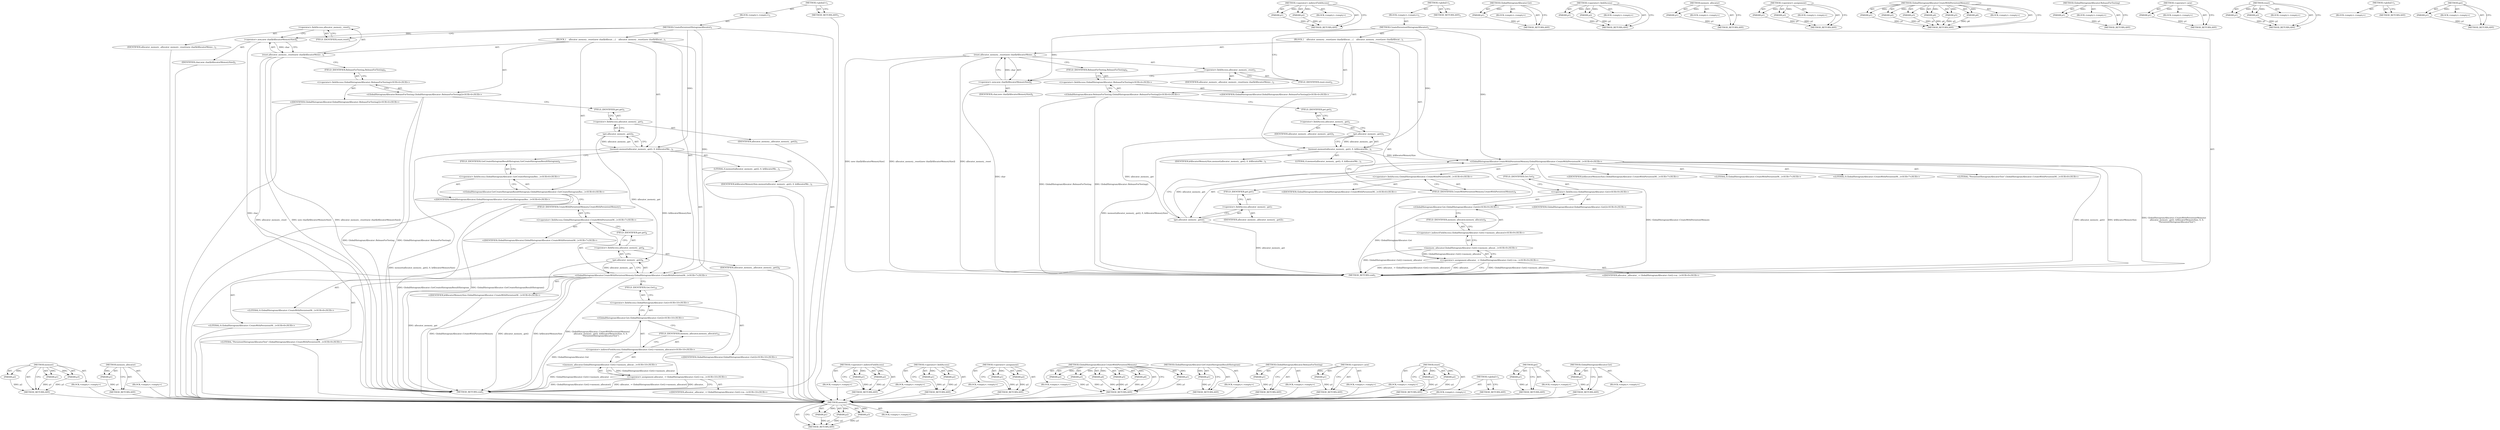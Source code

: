 digraph "get" {
vulnerable_91 [label=<(METHOD,memset)>];
vulnerable_92 [label=<(PARAM,p1)>];
vulnerable_93 [label=<(PARAM,p2)>];
vulnerable_94 [label=<(PARAM,p3)>];
vulnerable_95 [label=<(BLOCK,&lt;empty&gt;,&lt;empty&gt;)>];
vulnerable_96 [label=<(METHOD_RETURN,ANY)>];
vulnerable_119 [label=<(METHOD,memory_allocator)>];
vulnerable_120 [label=<(PARAM,p1)>];
vulnerable_121 [label=<(BLOCK,&lt;empty&gt;,&lt;empty&gt;)>];
vulnerable_122 [label=<(METHOD_RETURN,ANY)>];
vulnerable_6 [label=<(METHOD,&lt;global&gt;)<SUB>1</SUB>>];
vulnerable_7 [label=<(BLOCK,&lt;empty&gt;,&lt;empty&gt;)<SUB>1</SUB>>];
vulnerable_8 [label=<(METHOD,CreatePersistentHistogramAllocator)<SUB>1</SUB>>];
vulnerable_9 [label=<(BLOCK,{
    allocator_memory_.reset(new char[kAllocat...,{
    allocator_memory_.reset(new char[kAllocat...)<SUB>1</SUB>>];
vulnerable_10 [label=<(reset,allocator_memory_.reset(new char[kAllocatorMemo...)<SUB>2</SUB>>];
vulnerable_11 [label=<(&lt;operator&gt;.fieldAccess,allocator_memory_.reset)<SUB>2</SUB>>];
vulnerable_12 [label=<(IDENTIFIER,allocator_memory_,allocator_memory_.reset(new char[kAllocatorMemo...)<SUB>2</SUB>>];
vulnerable_13 [label=<(FIELD_IDENTIFIER,reset,reset)<SUB>2</SUB>>];
vulnerable_14 [label=<(&lt;operator&gt;.new,new char[kAllocatorMemorySize])<SUB>2</SUB>>];
vulnerable_15 [label=<(IDENTIFIER,char,new char[kAllocatorMemorySize])<SUB>2</SUB>>];
vulnerable_16 [label="<(GlobalHistogramAllocator.ReleaseForTesting,GlobalHistogramAllocator::ReleaseForTesting())<SUB>4</SUB>>"];
vulnerable_17 [label="<(&lt;operator&gt;.fieldAccess,GlobalHistogramAllocator::ReleaseForTesting)<SUB>4</SUB>>"];
vulnerable_18 [label="<(IDENTIFIER,GlobalHistogramAllocator,GlobalHistogramAllocator::ReleaseForTesting())<SUB>4</SUB>>"];
vulnerable_19 [label=<(FIELD_IDENTIFIER,ReleaseForTesting,ReleaseForTesting)<SUB>4</SUB>>];
vulnerable_20 [label=<(memset,memset(allocator_memory_.get(), 0, kAllocatorMe...)<SUB>5</SUB>>];
vulnerable_21 [label=<(get,allocator_memory_.get())<SUB>5</SUB>>];
vulnerable_22 [label=<(&lt;operator&gt;.fieldAccess,allocator_memory_.get)<SUB>5</SUB>>];
vulnerable_23 [label=<(IDENTIFIER,allocator_memory_,allocator_memory_.get())<SUB>5</SUB>>];
vulnerable_24 [label=<(FIELD_IDENTIFIER,get,get)<SUB>5</SUB>>];
vulnerable_25 [label=<(LITERAL,0,memset(allocator_memory_.get(), 0, kAllocatorMe...)<SUB>5</SUB>>];
vulnerable_26 [label=<(IDENTIFIER,kAllocatorMemorySize,memset(allocator_memory_.get(), 0, kAllocatorMe...)<SUB>5</SUB>>];
vulnerable_27 [label="<(GlobalHistogramAllocator.GetCreateHistogramResultHistogram,GlobalHistogramAllocator::GetCreateHistogramRes...)<SUB>6</SUB>>"];
vulnerable_28 [label="<(&lt;operator&gt;.fieldAccess,GlobalHistogramAllocator::GetCreateHistogramRes...)<SUB>6</SUB>>"];
vulnerable_29 [label="<(IDENTIFIER,GlobalHistogramAllocator,GlobalHistogramAllocator::GetCreateHistogramRes...)<SUB>6</SUB>>"];
vulnerable_30 [label=<(FIELD_IDENTIFIER,GetCreateHistogramResultHistogram,GetCreateHistogramResultHistogram)<SUB>6</SUB>>];
vulnerable_31 [label="<(GlobalHistogramAllocator.CreateWithPersistentMemory,GlobalHistogramAllocator::CreateWithPersistentM...)<SUB>7</SUB>>"];
vulnerable_32 [label="<(&lt;operator&gt;.fieldAccess,GlobalHistogramAllocator::CreateWithPersistentM...)<SUB>7</SUB>>"];
vulnerable_33 [label="<(IDENTIFIER,GlobalHistogramAllocator,GlobalHistogramAllocator::CreateWithPersistentM...)<SUB>7</SUB>>"];
vulnerable_34 [label=<(FIELD_IDENTIFIER,CreateWithPersistentMemory,CreateWithPersistentMemory)<SUB>7</SUB>>];
vulnerable_35 [label=<(get,allocator_memory_.get())<SUB>8</SUB>>];
vulnerable_36 [label=<(&lt;operator&gt;.fieldAccess,allocator_memory_.get)<SUB>8</SUB>>];
vulnerable_37 [label=<(IDENTIFIER,allocator_memory_,allocator_memory_.get())<SUB>8</SUB>>];
vulnerable_38 [label=<(FIELD_IDENTIFIER,get,get)<SUB>8</SUB>>];
vulnerable_39 [label="<(IDENTIFIER,kAllocatorMemorySize,GlobalHistogramAllocator::CreateWithPersistentM...)<SUB>8</SUB>>"];
vulnerable_40 [label="<(LITERAL,0,GlobalHistogramAllocator::CreateWithPersistentM...)<SUB>8</SUB>>"];
vulnerable_41 [label="<(LITERAL,0,GlobalHistogramAllocator::CreateWithPersistentM...)<SUB>8</SUB>>"];
vulnerable_42 [label="<(LITERAL,&quot;PersistentHistogramAllocatorTest&quot;,GlobalHistogramAllocator::CreateWithPersistentM...)<SUB>9</SUB>>"];
vulnerable_43 [label="<(&lt;operator&gt;.assignment,allocator_ = GlobalHistogramAllocator::Get()-&gt;m...)<SUB>10</SUB>>"];
vulnerable_44 [label="<(IDENTIFIER,allocator_,allocator_ = GlobalHistogramAllocator::Get()-&gt;m...)<SUB>10</SUB>>"];
vulnerable_45 [label="<(memory_allocator,GlobalHistogramAllocator::Get()-&gt;memory_allocat...)<SUB>10</SUB>>"];
vulnerable_46 [label="<(&lt;operator&gt;.indirectFieldAccess,GlobalHistogramAllocator::Get()-&gt;memory_allocator)<SUB>10</SUB>>"];
vulnerable_47 [label="<(GlobalHistogramAllocator.Get,GlobalHistogramAllocator::Get())<SUB>10</SUB>>"];
vulnerable_48 [label="<(&lt;operator&gt;.fieldAccess,GlobalHistogramAllocator::Get)<SUB>10</SUB>>"];
vulnerable_49 [label="<(IDENTIFIER,GlobalHistogramAllocator,GlobalHistogramAllocator::Get())<SUB>10</SUB>>"];
vulnerable_50 [label=<(FIELD_IDENTIFIER,Get,Get)<SUB>10</SUB>>];
vulnerable_51 [label=<(FIELD_IDENTIFIER,memory_allocator,memory_allocator)<SUB>10</SUB>>];
vulnerable_52 [label=<(METHOD_RETURN,void)<SUB>1</SUB>>];
vulnerable_54 [label=<(METHOD_RETURN,ANY)<SUB>1</SUB>>];
vulnerable_123 [label=<(METHOD,&lt;operator&gt;.indirectFieldAccess)>];
vulnerable_124 [label=<(PARAM,p1)>];
vulnerable_125 [label=<(PARAM,p2)>];
vulnerable_126 [label=<(BLOCK,&lt;empty&gt;,&lt;empty&gt;)>];
vulnerable_127 [label=<(METHOD_RETURN,ANY)>];
vulnerable_78 [label=<(METHOD,&lt;operator&gt;.fieldAccess)>];
vulnerable_79 [label=<(PARAM,p1)>];
vulnerable_80 [label=<(PARAM,p2)>];
vulnerable_81 [label=<(BLOCK,&lt;empty&gt;,&lt;empty&gt;)>];
vulnerable_82 [label=<(METHOD_RETURN,ANY)>];
vulnerable_114 [label=<(METHOD,&lt;operator&gt;.assignment)>];
vulnerable_115 [label=<(PARAM,p1)>];
vulnerable_116 [label=<(PARAM,p2)>];
vulnerable_117 [label=<(BLOCK,&lt;empty&gt;,&lt;empty&gt;)>];
vulnerable_118 [label=<(METHOD_RETURN,ANY)>];
vulnerable_105 [label=<(METHOD,GlobalHistogramAllocator.CreateWithPersistentMemory)>];
vulnerable_106 [label=<(PARAM,p1)>];
vulnerable_107 [label=<(PARAM,p2)>];
vulnerable_108 [label=<(PARAM,p3)>];
vulnerable_109 [label=<(PARAM,p4)>];
vulnerable_110 [label=<(PARAM,p5)>];
vulnerable_111 [label=<(PARAM,p6)>];
vulnerable_112 [label=<(BLOCK,&lt;empty&gt;,&lt;empty&gt;)>];
vulnerable_113 [label=<(METHOD_RETURN,ANY)>];
vulnerable_101 [label=<(METHOD,GlobalHistogramAllocator.GetCreateHistogramResultHistogram)>];
vulnerable_102 [label=<(PARAM,p1)>];
vulnerable_103 [label=<(BLOCK,&lt;empty&gt;,&lt;empty&gt;)>];
vulnerable_104 [label=<(METHOD_RETURN,ANY)>];
vulnerable_87 [label=<(METHOD,GlobalHistogramAllocator.ReleaseForTesting)>];
vulnerable_88 [label=<(PARAM,p1)>];
vulnerable_89 [label=<(BLOCK,&lt;empty&gt;,&lt;empty&gt;)>];
vulnerable_90 [label=<(METHOD_RETURN,ANY)>];
vulnerable_83 [label=<(METHOD,&lt;operator&gt;.new)>];
vulnerable_84 [label=<(PARAM,p1)>];
vulnerable_85 [label=<(BLOCK,&lt;empty&gt;,&lt;empty&gt;)>];
vulnerable_86 [label=<(METHOD_RETURN,ANY)>];
vulnerable_73 [label=<(METHOD,reset)>];
vulnerable_74 [label=<(PARAM,p1)>];
vulnerable_75 [label=<(PARAM,p2)>];
vulnerable_76 [label=<(BLOCK,&lt;empty&gt;,&lt;empty&gt;)>];
vulnerable_77 [label=<(METHOD_RETURN,ANY)>];
vulnerable_67 [label=<(METHOD,&lt;global&gt;)<SUB>1</SUB>>];
vulnerable_68 [label=<(BLOCK,&lt;empty&gt;,&lt;empty&gt;)>];
vulnerable_69 [label=<(METHOD_RETURN,ANY)>];
vulnerable_97 [label=<(METHOD,get)>];
vulnerable_98 [label=<(PARAM,p1)>];
vulnerable_99 [label=<(BLOCK,&lt;empty&gt;,&lt;empty&gt;)>];
vulnerable_100 [label=<(METHOD_RETURN,ANY)>];
vulnerable_128 [label=<(METHOD,GlobalHistogramAllocator.Get)>];
vulnerable_129 [label=<(PARAM,p1)>];
vulnerable_130 [label=<(BLOCK,&lt;empty&gt;,&lt;empty&gt;)>];
vulnerable_131 [label=<(METHOD_RETURN,ANY)>];
fixed_87 [label=<(METHOD,memset)>];
fixed_88 [label=<(PARAM,p1)>];
fixed_89 [label=<(PARAM,p2)>];
fixed_90 [label=<(PARAM,p3)>];
fixed_91 [label=<(BLOCK,&lt;empty&gt;,&lt;empty&gt;)>];
fixed_92 [label=<(METHOD_RETURN,ANY)>];
fixed_115 [label=<(METHOD,&lt;operator&gt;.indirectFieldAccess)>];
fixed_116 [label=<(PARAM,p1)>];
fixed_117 [label=<(PARAM,p2)>];
fixed_118 [label=<(BLOCK,&lt;empty&gt;,&lt;empty&gt;)>];
fixed_119 [label=<(METHOD_RETURN,ANY)>];
fixed_6 [label=<(METHOD,&lt;global&gt;)<SUB>1</SUB>>];
fixed_7 [label=<(BLOCK,&lt;empty&gt;,&lt;empty&gt;)<SUB>1</SUB>>];
fixed_8 [label=<(METHOD,CreatePersistentHistogramAllocator)<SUB>1</SUB>>];
fixed_9 [label=<(BLOCK,{
    allocator_memory_.reset(new char[kAllocat...,{
    allocator_memory_.reset(new char[kAllocat...)<SUB>1</SUB>>];
fixed_10 [label=<(reset,allocator_memory_.reset(new char[kAllocatorMemo...)<SUB>2</SUB>>];
fixed_11 [label=<(&lt;operator&gt;.fieldAccess,allocator_memory_.reset)<SUB>2</SUB>>];
fixed_12 [label=<(IDENTIFIER,allocator_memory_,allocator_memory_.reset(new char[kAllocatorMemo...)<SUB>2</SUB>>];
fixed_13 [label=<(FIELD_IDENTIFIER,reset,reset)<SUB>2</SUB>>];
fixed_14 [label=<(&lt;operator&gt;.new,new char[kAllocatorMemorySize])<SUB>2</SUB>>];
fixed_15 [label=<(IDENTIFIER,char,new char[kAllocatorMemorySize])<SUB>2</SUB>>];
fixed_16 [label="<(GlobalHistogramAllocator.ReleaseForTesting,GlobalHistogramAllocator::ReleaseForTesting())<SUB>4</SUB>>"];
fixed_17 [label="<(&lt;operator&gt;.fieldAccess,GlobalHistogramAllocator::ReleaseForTesting)<SUB>4</SUB>>"];
fixed_18 [label="<(IDENTIFIER,GlobalHistogramAllocator,GlobalHistogramAllocator::ReleaseForTesting())<SUB>4</SUB>>"];
fixed_19 [label=<(FIELD_IDENTIFIER,ReleaseForTesting,ReleaseForTesting)<SUB>4</SUB>>];
fixed_20 [label=<(memset,memset(allocator_memory_.get(), 0, kAllocatorMe...)<SUB>5</SUB>>];
fixed_21 [label=<(get,allocator_memory_.get())<SUB>5</SUB>>];
fixed_22 [label=<(&lt;operator&gt;.fieldAccess,allocator_memory_.get)<SUB>5</SUB>>];
fixed_23 [label=<(IDENTIFIER,allocator_memory_,allocator_memory_.get())<SUB>5</SUB>>];
fixed_24 [label=<(FIELD_IDENTIFIER,get,get)<SUB>5</SUB>>];
fixed_25 [label=<(LITERAL,0,memset(allocator_memory_.get(), 0, kAllocatorMe...)<SUB>5</SUB>>];
fixed_26 [label=<(IDENTIFIER,kAllocatorMemorySize,memset(allocator_memory_.get(), 0, kAllocatorMe...)<SUB>5</SUB>>];
fixed_27 [label="<(GlobalHistogramAllocator.CreateWithPersistentMemory,GlobalHistogramAllocator::CreateWithPersistentM...)<SUB>6</SUB>>"];
fixed_28 [label="<(&lt;operator&gt;.fieldAccess,GlobalHistogramAllocator::CreateWithPersistentM...)<SUB>6</SUB>>"];
fixed_29 [label="<(IDENTIFIER,GlobalHistogramAllocator,GlobalHistogramAllocator::CreateWithPersistentM...)<SUB>6</SUB>>"];
fixed_30 [label=<(FIELD_IDENTIFIER,CreateWithPersistentMemory,CreateWithPersistentMemory)<SUB>6</SUB>>];
fixed_31 [label=<(get,allocator_memory_.get())<SUB>7</SUB>>];
fixed_32 [label=<(&lt;operator&gt;.fieldAccess,allocator_memory_.get)<SUB>7</SUB>>];
fixed_33 [label=<(IDENTIFIER,allocator_memory_,allocator_memory_.get())<SUB>7</SUB>>];
fixed_34 [label=<(FIELD_IDENTIFIER,get,get)<SUB>7</SUB>>];
fixed_35 [label="<(IDENTIFIER,kAllocatorMemorySize,GlobalHistogramAllocator::CreateWithPersistentM...)<SUB>7</SUB>>"];
fixed_36 [label="<(LITERAL,0,GlobalHistogramAllocator::CreateWithPersistentM...)<SUB>7</SUB>>"];
fixed_37 [label="<(LITERAL,0,GlobalHistogramAllocator::CreateWithPersistentM...)<SUB>7</SUB>>"];
fixed_38 [label="<(LITERAL,&quot;PersistentHistogramAllocatorTest&quot;,GlobalHistogramAllocator::CreateWithPersistentM...)<SUB>8</SUB>>"];
fixed_39 [label="<(&lt;operator&gt;.assignment,allocator_ = GlobalHistogramAllocator::Get()-&gt;m...)<SUB>9</SUB>>"];
fixed_40 [label="<(IDENTIFIER,allocator_,allocator_ = GlobalHistogramAllocator::Get()-&gt;m...)<SUB>9</SUB>>"];
fixed_41 [label="<(memory_allocator,GlobalHistogramAllocator::Get()-&gt;memory_allocat...)<SUB>9</SUB>>"];
fixed_42 [label="<(&lt;operator&gt;.indirectFieldAccess,GlobalHistogramAllocator::Get()-&gt;memory_allocator)<SUB>9</SUB>>"];
fixed_43 [label="<(GlobalHistogramAllocator.Get,GlobalHistogramAllocator::Get())<SUB>9</SUB>>"];
fixed_44 [label="<(&lt;operator&gt;.fieldAccess,GlobalHistogramAllocator::Get)<SUB>9</SUB>>"];
fixed_45 [label="<(IDENTIFIER,GlobalHistogramAllocator,GlobalHistogramAllocator::Get())<SUB>9</SUB>>"];
fixed_46 [label=<(FIELD_IDENTIFIER,Get,Get)<SUB>9</SUB>>];
fixed_47 [label=<(FIELD_IDENTIFIER,memory_allocator,memory_allocator)<SUB>9</SUB>>];
fixed_48 [label=<(METHOD_RETURN,void)<SUB>1</SUB>>];
fixed_50 [label=<(METHOD_RETURN,ANY)<SUB>1</SUB>>];
fixed_120 [label=<(METHOD,GlobalHistogramAllocator.Get)>];
fixed_121 [label=<(PARAM,p1)>];
fixed_122 [label=<(BLOCK,&lt;empty&gt;,&lt;empty&gt;)>];
fixed_123 [label=<(METHOD_RETURN,ANY)>];
fixed_74 [label=<(METHOD,&lt;operator&gt;.fieldAccess)>];
fixed_75 [label=<(PARAM,p1)>];
fixed_76 [label=<(PARAM,p2)>];
fixed_77 [label=<(BLOCK,&lt;empty&gt;,&lt;empty&gt;)>];
fixed_78 [label=<(METHOD_RETURN,ANY)>];
fixed_111 [label=<(METHOD,memory_allocator)>];
fixed_112 [label=<(PARAM,p1)>];
fixed_113 [label=<(BLOCK,&lt;empty&gt;,&lt;empty&gt;)>];
fixed_114 [label=<(METHOD_RETURN,ANY)>];
fixed_106 [label=<(METHOD,&lt;operator&gt;.assignment)>];
fixed_107 [label=<(PARAM,p1)>];
fixed_108 [label=<(PARAM,p2)>];
fixed_109 [label=<(BLOCK,&lt;empty&gt;,&lt;empty&gt;)>];
fixed_110 [label=<(METHOD_RETURN,ANY)>];
fixed_97 [label=<(METHOD,GlobalHistogramAllocator.CreateWithPersistentMemory)>];
fixed_98 [label=<(PARAM,p1)>];
fixed_99 [label=<(PARAM,p2)>];
fixed_100 [label=<(PARAM,p3)>];
fixed_101 [label=<(PARAM,p4)>];
fixed_102 [label=<(PARAM,p5)>];
fixed_103 [label=<(PARAM,p6)>];
fixed_104 [label=<(BLOCK,&lt;empty&gt;,&lt;empty&gt;)>];
fixed_105 [label=<(METHOD_RETURN,ANY)>];
fixed_83 [label=<(METHOD,GlobalHistogramAllocator.ReleaseForTesting)>];
fixed_84 [label=<(PARAM,p1)>];
fixed_85 [label=<(BLOCK,&lt;empty&gt;,&lt;empty&gt;)>];
fixed_86 [label=<(METHOD_RETURN,ANY)>];
fixed_79 [label=<(METHOD,&lt;operator&gt;.new)>];
fixed_80 [label=<(PARAM,p1)>];
fixed_81 [label=<(BLOCK,&lt;empty&gt;,&lt;empty&gt;)>];
fixed_82 [label=<(METHOD_RETURN,ANY)>];
fixed_69 [label=<(METHOD,reset)>];
fixed_70 [label=<(PARAM,p1)>];
fixed_71 [label=<(PARAM,p2)>];
fixed_72 [label=<(BLOCK,&lt;empty&gt;,&lt;empty&gt;)>];
fixed_73 [label=<(METHOD_RETURN,ANY)>];
fixed_63 [label=<(METHOD,&lt;global&gt;)<SUB>1</SUB>>];
fixed_64 [label=<(BLOCK,&lt;empty&gt;,&lt;empty&gt;)>];
fixed_65 [label=<(METHOD_RETURN,ANY)>];
fixed_93 [label=<(METHOD,get)>];
fixed_94 [label=<(PARAM,p1)>];
fixed_95 [label=<(BLOCK,&lt;empty&gt;,&lt;empty&gt;)>];
fixed_96 [label=<(METHOD_RETURN,ANY)>];
vulnerable_91 -> vulnerable_92  [key=0, label="AST: "];
vulnerable_91 -> vulnerable_92  [key=1, label="DDG: "];
vulnerable_91 -> vulnerable_95  [key=0, label="AST: "];
vulnerable_91 -> vulnerable_93  [key=0, label="AST: "];
vulnerable_91 -> vulnerable_93  [key=1, label="DDG: "];
vulnerable_91 -> vulnerable_96  [key=0, label="AST: "];
vulnerable_91 -> vulnerable_96  [key=1, label="CFG: "];
vulnerable_91 -> vulnerable_94  [key=0, label="AST: "];
vulnerable_91 -> vulnerable_94  [key=1, label="DDG: "];
vulnerable_92 -> vulnerable_96  [key=0, label="DDG: p1"];
vulnerable_93 -> vulnerable_96  [key=0, label="DDG: p2"];
vulnerable_94 -> vulnerable_96  [key=0, label="DDG: p3"];
vulnerable_95 -> fixed_87  [key=0];
vulnerable_96 -> fixed_87  [key=0];
vulnerable_119 -> vulnerable_120  [key=0, label="AST: "];
vulnerable_119 -> vulnerable_120  [key=1, label="DDG: "];
vulnerable_119 -> vulnerable_121  [key=0, label="AST: "];
vulnerable_119 -> vulnerable_122  [key=0, label="AST: "];
vulnerable_119 -> vulnerable_122  [key=1, label="CFG: "];
vulnerable_120 -> vulnerable_122  [key=0, label="DDG: p1"];
vulnerable_121 -> fixed_87  [key=0];
vulnerable_122 -> fixed_87  [key=0];
vulnerable_6 -> vulnerable_7  [key=0, label="AST: "];
vulnerable_6 -> vulnerable_54  [key=0, label="AST: "];
vulnerable_6 -> vulnerable_54  [key=1, label="CFG: "];
vulnerable_7 -> vulnerable_8  [key=0, label="AST: "];
vulnerable_8 -> vulnerable_9  [key=0, label="AST: "];
vulnerable_8 -> vulnerable_52  [key=0, label="AST: "];
vulnerable_8 -> vulnerable_13  [key=0, label="CFG: "];
vulnerable_8 -> vulnerable_20  [key=0, label="DDG: "];
vulnerable_8 -> vulnerable_31  [key=0, label="DDG: "];
vulnerable_8 -> vulnerable_14  [key=0, label="DDG: "];
vulnerable_9 -> vulnerable_10  [key=0, label="AST: "];
vulnerable_9 -> vulnerable_16  [key=0, label="AST: "];
vulnerable_9 -> vulnerable_20  [key=0, label="AST: "];
vulnerable_9 -> vulnerable_27  [key=0, label="AST: "];
vulnerable_9 -> vulnerable_31  [key=0, label="AST: "];
vulnerable_9 -> vulnerable_43  [key=0, label="AST: "];
vulnerable_10 -> vulnerable_11  [key=0, label="AST: "];
vulnerable_10 -> vulnerable_14  [key=0, label="AST: "];
vulnerable_10 -> vulnerable_19  [key=0, label="CFG: "];
vulnerable_10 -> vulnerable_52  [key=0, label="DDG: allocator_memory_.reset"];
vulnerable_10 -> vulnerable_52  [key=1, label="DDG: new char[kAllocatorMemorySize]"];
vulnerable_10 -> vulnerable_52  [key=2, label="DDG: allocator_memory_.reset(new char[kAllocatorMemorySize])"];
vulnerable_11 -> vulnerable_12  [key=0, label="AST: "];
vulnerable_11 -> vulnerable_13  [key=0, label="AST: "];
vulnerable_11 -> vulnerable_14  [key=0, label="CFG: "];
vulnerable_12 -> fixed_87  [key=0];
vulnerable_13 -> vulnerable_11  [key=0, label="CFG: "];
vulnerable_14 -> vulnerable_15  [key=0, label="AST: "];
vulnerable_14 -> vulnerable_10  [key=0, label="CFG: "];
vulnerable_14 -> vulnerable_10  [key=1, label="DDG: char"];
vulnerable_14 -> vulnerable_52  [key=0, label="DDG: char"];
vulnerable_15 -> fixed_87  [key=0];
vulnerable_16 -> vulnerable_17  [key=0, label="AST: "];
vulnerable_16 -> vulnerable_24  [key=0, label="CFG: "];
vulnerable_16 -> vulnerable_52  [key=0, label="DDG: GlobalHistogramAllocator::ReleaseForTesting"];
vulnerable_16 -> vulnerable_52  [key=1, label="DDG: GlobalHistogramAllocator::ReleaseForTesting()"];
vulnerable_17 -> vulnerable_18  [key=0, label="AST: "];
vulnerable_17 -> vulnerable_19  [key=0, label="AST: "];
vulnerable_17 -> vulnerable_16  [key=0, label="CFG: "];
vulnerable_18 -> fixed_87  [key=0];
vulnerable_19 -> vulnerable_17  [key=0, label="CFG: "];
vulnerable_20 -> vulnerable_21  [key=0, label="AST: "];
vulnerable_20 -> vulnerable_25  [key=0, label="AST: "];
vulnerable_20 -> vulnerable_26  [key=0, label="AST: "];
vulnerable_20 -> vulnerable_30  [key=0, label="CFG: "];
vulnerable_20 -> vulnerable_52  [key=0, label="DDG: memset(allocator_memory_.get(), 0, kAllocatorMemorySize)"];
vulnerable_20 -> vulnerable_31  [key=0, label="DDG: kAllocatorMemorySize"];
vulnerable_21 -> vulnerable_22  [key=0, label="AST: "];
vulnerable_21 -> vulnerable_20  [key=0, label="CFG: "];
vulnerable_21 -> vulnerable_20  [key=1, label="DDG: allocator_memory_.get"];
vulnerable_21 -> vulnerable_35  [key=0, label="DDG: allocator_memory_.get"];
vulnerable_22 -> vulnerable_23  [key=0, label="AST: "];
vulnerable_22 -> vulnerable_24  [key=0, label="AST: "];
vulnerable_22 -> vulnerable_21  [key=0, label="CFG: "];
vulnerable_23 -> fixed_87  [key=0];
vulnerable_24 -> vulnerable_22  [key=0, label="CFG: "];
vulnerable_25 -> fixed_87  [key=0];
vulnerable_26 -> fixed_87  [key=0];
vulnerable_27 -> vulnerable_28  [key=0, label="AST: "];
vulnerable_27 -> vulnerable_34  [key=0, label="CFG: "];
vulnerable_27 -> vulnerable_52  [key=0, label="DDG: GlobalHistogramAllocator::GetCreateHistogramResultHistogram"];
vulnerable_27 -> vulnerable_52  [key=1, label="DDG: GlobalHistogramAllocator::GetCreateHistogramResultHistogram()"];
vulnerable_28 -> vulnerable_29  [key=0, label="AST: "];
vulnerable_28 -> vulnerable_30  [key=0, label="AST: "];
vulnerable_28 -> vulnerable_27  [key=0, label="CFG: "];
vulnerable_29 -> fixed_87  [key=0];
vulnerable_30 -> vulnerable_28  [key=0, label="CFG: "];
vulnerable_31 -> vulnerable_32  [key=0, label="AST: "];
vulnerable_31 -> vulnerable_35  [key=0, label="AST: "];
vulnerable_31 -> vulnerable_39  [key=0, label="AST: "];
vulnerable_31 -> vulnerable_40  [key=0, label="AST: "];
vulnerable_31 -> vulnerable_41  [key=0, label="AST: "];
vulnerable_31 -> vulnerable_42  [key=0, label="AST: "];
vulnerable_31 -> vulnerable_50  [key=0, label="CFG: "];
vulnerable_31 -> vulnerable_52  [key=0, label="DDG: GlobalHistogramAllocator::CreateWithPersistentMemory"];
vulnerable_31 -> vulnerable_52  [key=1, label="DDG: allocator_memory_.get()"];
vulnerable_31 -> vulnerable_52  [key=2, label="DDG: kAllocatorMemorySize"];
vulnerable_31 -> vulnerable_52  [key=3, label="DDG: GlobalHistogramAllocator::CreateWithPersistentMemory(
         allocator_memory_.get(), kAllocatorMemorySize, 0, 0,
         &quot;PersistentHistogramAllocatorTest&quot;)"];
vulnerable_32 -> vulnerable_33  [key=0, label="AST: "];
vulnerable_32 -> vulnerable_34  [key=0, label="AST: "];
vulnerable_32 -> vulnerable_38  [key=0, label="CFG: "];
vulnerable_33 -> fixed_87  [key=0];
vulnerable_34 -> vulnerable_32  [key=0, label="CFG: "];
vulnerable_35 -> vulnerable_36  [key=0, label="AST: "];
vulnerable_35 -> vulnerable_31  [key=0, label="CFG: "];
vulnerable_35 -> vulnerable_31  [key=1, label="DDG: allocator_memory_.get"];
vulnerable_35 -> vulnerable_52  [key=0, label="DDG: allocator_memory_.get"];
vulnerable_36 -> vulnerable_37  [key=0, label="AST: "];
vulnerable_36 -> vulnerable_38  [key=0, label="AST: "];
vulnerable_36 -> vulnerable_35  [key=0, label="CFG: "];
vulnerable_37 -> fixed_87  [key=0];
vulnerable_38 -> vulnerable_36  [key=0, label="CFG: "];
vulnerable_39 -> fixed_87  [key=0];
vulnerable_40 -> fixed_87  [key=0];
vulnerable_41 -> fixed_87  [key=0];
vulnerable_42 -> fixed_87  [key=0];
vulnerable_43 -> vulnerable_44  [key=0, label="AST: "];
vulnerable_43 -> vulnerable_45  [key=0, label="AST: "];
vulnerable_43 -> vulnerable_52  [key=0, label="CFG: "];
vulnerable_43 -> vulnerable_52  [key=1, label="DDG: GlobalHistogramAllocator::Get()-&gt;memory_allocator()"];
vulnerable_43 -> vulnerable_52  [key=2, label="DDG: allocator_ = GlobalHistogramAllocator::Get()-&gt;memory_allocator()"];
vulnerable_43 -> vulnerable_52  [key=3, label="DDG: allocator_"];
vulnerable_44 -> fixed_87  [key=0];
vulnerable_45 -> vulnerable_46  [key=0, label="AST: "];
vulnerable_45 -> vulnerable_43  [key=0, label="CFG: "];
vulnerable_45 -> vulnerable_43  [key=1, label="DDG: GlobalHistogramAllocator::Get()-&gt;memory_allocator"];
vulnerable_45 -> vulnerable_52  [key=0, label="DDG: GlobalHistogramAllocator::Get()-&gt;memory_allocator"];
vulnerable_46 -> vulnerable_47  [key=0, label="AST: "];
vulnerable_46 -> vulnerable_51  [key=0, label="AST: "];
vulnerable_46 -> vulnerable_45  [key=0, label="CFG: "];
vulnerable_47 -> vulnerable_48  [key=0, label="AST: "];
vulnerable_47 -> vulnerable_51  [key=0, label="CFG: "];
vulnerable_47 -> vulnerable_52  [key=0, label="DDG: GlobalHistogramAllocator::Get"];
vulnerable_48 -> vulnerable_49  [key=0, label="AST: "];
vulnerable_48 -> vulnerable_50  [key=0, label="AST: "];
vulnerable_48 -> vulnerable_47  [key=0, label="CFG: "];
vulnerable_49 -> fixed_87  [key=0];
vulnerable_50 -> vulnerable_48  [key=0, label="CFG: "];
vulnerable_51 -> vulnerable_46  [key=0, label="CFG: "];
vulnerable_52 -> fixed_87  [key=0];
vulnerable_54 -> fixed_87  [key=0];
vulnerable_123 -> vulnerable_124  [key=0, label="AST: "];
vulnerable_123 -> vulnerable_124  [key=1, label="DDG: "];
vulnerable_123 -> vulnerable_126  [key=0, label="AST: "];
vulnerable_123 -> vulnerable_125  [key=0, label="AST: "];
vulnerable_123 -> vulnerable_125  [key=1, label="DDG: "];
vulnerable_123 -> vulnerable_127  [key=0, label="AST: "];
vulnerable_123 -> vulnerable_127  [key=1, label="CFG: "];
vulnerable_124 -> vulnerable_127  [key=0, label="DDG: p1"];
vulnerable_125 -> vulnerable_127  [key=0, label="DDG: p2"];
vulnerable_126 -> fixed_87  [key=0];
vulnerable_127 -> fixed_87  [key=0];
vulnerable_78 -> vulnerable_79  [key=0, label="AST: "];
vulnerable_78 -> vulnerable_79  [key=1, label="DDG: "];
vulnerable_78 -> vulnerable_81  [key=0, label="AST: "];
vulnerable_78 -> vulnerable_80  [key=0, label="AST: "];
vulnerable_78 -> vulnerable_80  [key=1, label="DDG: "];
vulnerable_78 -> vulnerable_82  [key=0, label="AST: "];
vulnerable_78 -> vulnerable_82  [key=1, label="CFG: "];
vulnerable_79 -> vulnerable_82  [key=0, label="DDG: p1"];
vulnerable_80 -> vulnerable_82  [key=0, label="DDG: p2"];
vulnerable_81 -> fixed_87  [key=0];
vulnerable_82 -> fixed_87  [key=0];
vulnerable_114 -> vulnerable_115  [key=0, label="AST: "];
vulnerable_114 -> vulnerable_115  [key=1, label="DDG: "];
vulnerable_114 -> vulnerable_117  [key=0, label="AST: "];
vulnerable_114 -> vulnerable_116  [key=0, label="AST: "];
vulnerable_114 -> vulnerable_116  [key=1, label="DDG: "];
vulnerable_114 -> vulnerable_118  [key=0, label="AST: "];
vulnerable_114 -> vulnerable_118  [key=1, label="CFG: "];
vulnerable_115 -> vulnerable_118  [key=0, label="DDG: p1"];
vulnerable_116 -> vulnerable_118  [key=0, label="DDG: p2"];
vulnerable_117 -> fixed_87  [key=0];
vulnerable_118 -> fixed_87  [key=0];
vulnerable_105 -> vulnerable_106  [key=0, label="AST: "];
vulnerable_105 -> vulnerable_106  [key=1, label="DDG: "];
vulnerable_105 -> vulnerable_112  [key=0, label="AST: "];
vulnerable_105 -> vulnerable_107  [key=0, label="AST: "];
vulnerable_105 -> vulnerable_107  [key=1, label="DDG: "];
vulnerable_105 -> vulnerable_113  [key=0, label="AST: "];
vulnerable_105 -> vulnerable_113  [key=1, label="CFG: "];
vulnerable_105 -> vulnerable_108  [key=0, label="AST: "];
vulnerable_105 -> vulnerable_108  [key=1, label="DDG: "];
vulnerable_105 -> vulnerable_109  [key=0, label="AST: "];
vulnerable_105 -> vulnerable_109  [key=1, label="DDG: "];
vulnerable_105 -> vulnerable_110  [key=0, label="AST: "];
vulnerable_105 -> vulnerable_110  [key=1, label="DDG: "];
vulnerable_105 -> vulnerable_111  [key=0, label="AST: "];
vulnerable_105 -> vulnerable_111  [key=1, label="DDG: "];
vulnerable_106 -> vulnerable_113  [key=0, label="DDG: p1"];
vulnerable_107 -> vulnerable_113  [key=0, label="DDG: p2"];
vulnerable_108 -> vulnerable_113  [key=0, label="DDG: p3"];
vulnerable_109 -> vulnerable_113  [key=0, label="DDG: p4"];
vulnerable_110 -> vulnerable_113  [key=0, label="DDG: p5"];
vulnerable_111 -> vulnerable_113  [key=0, label="DDG: p6"];
vulnerable_112 -> fixed_87  [key=0];
vulnerable_113 -> fixed_87  [key=0];
vulnerable_101 -> vulnerable_102  [key=0, label="AST: "];
vulnerable_101 -> vulnerable_102  [key=1, label="DDG: "];
vulnerable_101 -> vulnerable_103  [key=0, label="AST: "];
vulnerable_101 -> vulnerable_104  [key=0, label="AST: "];
vulnerable_101 -> vulnerable_104  [key=1, label="CFG: "];
vulnerable_102 -> vulnerable_104  [key=0, label="DDG: p1"];
vulnerable_103 -> fixed_87  [key=0];
vulnerable_104 -> fixed_87  [key=0];
vulnerable_87 -> vulnerable_88  [key=0, label="AST: "];
vulnerable_87 -> vulnerable_88  [key=1, label="DDG: "];
vulnerable_87 -> vulnerable_89  [key=0, label="AST: "];
vulnerable_87 -> vulnerable_90  [key=0, label="AST: "];
vulnerable_87 -> vulnerable_90  [key=1, label="CFG: "];
vulnerable_88 -> vulnerable_90  [key=0, label="DDG: p1"];
vulnerable_89 -> fixed_87  [key=0];
vulnerable_90 -> fixed_87  [key=0];
vulnerable_83 -> vulnerable_84  [key=0, label="AST: "];
vulnerable_83 -> vulnerable_84  [key=1, label="DDG: "];
vulnerable_83 -> vulnerable_85  [key=0, label="AST: "];
vulnerable_83 -> vulnerable_86  [key=0, label="AST: "];
vulnerable_83 -> vulnerable_86  [key=1, label="CFG: "];
vulnerable_84 -> vulnerable_86  [key=0, label="DDG: p1"];
vulnerable_85 -> fixed_87  [key=0];
vulnerable_86 -> fixed_87  [key=0];
vulnerable_73 -> vulnerable_74  [key=0, label="AST: "];
vulnerable_73 -> vulnerable_74  [key=1, label="DDG: "];
vulnerable_73 -> vulnerable_76  [key=0, label="AST: "];
vulnerable_73 -> vulnerable_75  [key=0, label="AST: "];
vulnerable_73 -> vulnerable_75  [key=1, label="DDG: "];
vulnerable_73 -> vulnerable_77  [key=0, label="AST: "];
vulnerable_73 -> vulnerable_77  [key=1, label="CFG: "];
vulnerable_74 -> vulnerable_77  [key=0, label="DDG: p1"];
vulnerable_75 -> vulnerable_77  [key=0, label="DDG: p2"];
vulnerable_76 -> fixed_87  [key=0];
vulnerable_77 -> fixed_87  [key=0];
vulnerable_67 -> vulnerable_68  [key=0, label="AST: "];
vulnerable_67 -> vulnerable_69  [key=0, label="AST: "];
vulnerable_67 -> vulnerable_69  [key=1, label="CFG: "];
vulnerable_68 -> fixed_87  [key=0];
vulnerable_69 -> fixed_87  [key=0];
vulnerable_97 -> vulnerable_98  [key=0, label="AST: "];
vulnerable_97 -> vulnerable_98  [key=1, label="DDG: "];
vulnerable_97 -> vulnerable_99  [key=0, label="AST: "];
vulnerable_97 -> vulnerable_100  [key=0, label="AST: "];
vulnerable_97 -> vulnerable_100  [key=1, label="CFG: "];
vulnerable_98 -> vulnerable_100  [key=0, label="DDG: p1"];
vulnerable_99 -> fixed_87  [key=0];
vulnerable_100 -> fixed_87  [key=0];
vulnerable_128 -> vulnerable_129  [key=0, label="AST: "];
vulnerable_128 -> vulnerable_129  [key=1, label="DDG: "];
vulnerable_128 -> vulnerable_130  [key=0, label="AST: "];
vulnerable_128 -> vulnerable_131  [key=0, label="AST: "];
vulnerable_128 -> vulnerable_131  [key=1, label="CFG: "];
vulnerable_129 -> vulnerable_131  [key=0, label="DDG: p1"];
vulnerable_130 -> fixed_87  [key=0];
vulnerable_131 -> fixed_87  [key=0];
fixed_87 -> fixed_88  [key=0, label="AST: "];
fixed_87 -> fixed_88  [key=1, label="DDG: "];
fixed_87 -> fixed_91  [key=0, label="AST: "];
fixed_87 -> fixed_89  [key=0, label="AST: "];
fixed_87 -> fixed_89  [key=1, label="DDG: "];
fixed_87 -> fixed_92  [key=0, label="AST: "];
fixed_87 -> fixed_92  [key=1, label="CFG: "];
fixed_87 -> fixed_90  [key=0, label="AST: "];
fixed_87 -> fixed_90  [key=1, label="DDG: "];
fixed_88 -> fixed_92  [key=0, label="DDG: p1"];
fixed_89 -> fixed_92  [key=0, label="DDG: p2"];
fixed_90 -> fixed_92  [key=0, label="DDG: p3"];
fixed_115 -> fixed_116  [key=0, label="AST: "];
fixed_115 -> fixed_116  [key=1, label="DDG: "];
fixed_115 -> fixed_118  [key=0, label="AST: "];
fixed_115 -> fixed_117  [key=0, label="AST: "];
fixed_115 -> fixed_117  [key=1, label="DDG: "];
fixed_115 -> fixed_119  [key=0, label="AST: "];
fixed_115 -> fixed_119  [key=1, label="CFG: "];
fixed_116 -> fixed_119  [key=0, label="DDG: p1"];
fixed_117 -> fixed_119  [key=0, label="DDG: p2"];
fixed_6 -> fixed_7  [key=0, label="AST: "];
fixed_6 -> fixed_50  [key=0, label="AST: "];
fixed_6 -> fixed_50  [key=1, label="CFG: "];
fixed_7 -> fixed_8  [key=0, label="AST: "];
fixed_8 -> fixed_9  [key=0, label="AST: "];
fixed_8 -> fixed_48  [key=0, label="AST: "];
fixed_8 -> fixed_13  [key=0, label="CFG: "];
fixed_8 -> fixed_20  [key=0, label="DDG: "];
fixed_8 -> fixed_27  [key=0, label="DDG: "];
fixed_8 -> fixed_14  [key=0, label="DDG: "];
fixed_9 -> fixed_10  [key=0, label="AST: "];
fixed_9 -> fixed_16  [key=0, label="AST: "];
fixed_9 -> fixed_20  [key=0, label="AST: "];
fixed_9 -> fixed_27  [key=0, label="AST: "];
fixed_9 -> fixed_39  [key=0, label="AST: "];
fixed_10 -> fixed_11  [key=0, label="AST: "];
fixed_10 -> fixed_14  [key=0, label="AST: "];
fixed_10 -> fixed_19  [key=0, label="CFG: "];
fixed_10 -> fixed_48  [key=0, label="DDG: allocator_memory_.reset"];
fixed_10 -> fixed_48  [key=1, label="DDG: new char[kAllocatorMemorySize]"];
fixed_10 -> fixed_48  [key=2, label="DDG: allocator_memory_.reset(new char[kAllocatorMemorySize])"];
fixed_11 -> fixed_12  [key=0, label="AST: "];
fixed_11 -> fixed_13  [key=0, label="AST: "];
fixed_11 -> fixed_14  [key=0, label="CFG: "];
fixed_13 -> fixed_11  [key=0, label="CFG: "];
fixed_14 -> fixed_15  [key=0, label="AST: "];
fixed_14 -> fixed_10  [key=0, label="CFG: "];
fixed_14 -> fixed_10  [key=1, label="DDG: char"];
fixed_14 -> fixed_48  [key=0, label="DDG: char"];
fixed_16 -> fixed_17  [key=0, label="AST: "];
fixed_16 -> fixed_24  [key=0, label="CFG: "];
fixed_16 -> fixed_48  [key=0, label="DDG: GlobalHistogramAllocator::ReleaseForTesting"];
fixed_16 -> fixed_48  [key=1, label="DDG: GlobalHistogramAllocator::ReleaseForTesting()"];
fixed_17 -> fixed_18  [key=0, label="AST: "];
fixed_17 -> fixed_19  [key=0, label="AST: "];
fixed_17 -> fixed_16  [key=0, label="CFG: "];
fixed_19 -> fixed_17  [key=0, label="CFG: "];
fixed_20 -> fixed_21  [key=0, label="AST: "];
fixed_20 -> fixed_25  [key=0, label="AST: "];
fixed_20 -> fixed_26  [key=0, label="AST: "];
fixed_20 -> fixed_30  [key=0, label="CFG: "];
fixed_20 -> fixed_48  [key=0, label="DDG: memset(allocator_memory_.get(), 0, kAllocatorMemorySize)"];
fixed_20 -> fixed_27  [key=0, label="DDG: kAllocatorMemorySize"];
fixed_21 -> fixed_22  [key=0, label="AST: "];
fixed_21 -> fixed_20  [key=0, label="CFG: "];
fixed_21 -> fixed_20  [key=1, label="DDG: allocator_memory_.get"];
fixed_21 -> fixed_31  [key=0, label="DDG: allocator_memory_.get"];
fixed_22 -> fixed_23  [key=0, label="AST: "];
fixed_22 -> fixed_24  [key=0, label="AST: "];
fixed_22 -> fixed_21  [key=0, label="CFG: "];
fixed_24 -> fixed_22  [key=0, label="CFG: "];
fixed_27 -> fixed_28  [key=0, label="AST: "];
fixed_27 -> fixed_31  [key=0, label="AST: "];
fixed_27 -> fixed_35  [key=0, label="AST: "];
fixed_27 -> fixed_36  [key=0, label="AST: "];
fixed_27 -> fixed_37  [key=0, label="AST: "];
fixed_27 -> fixed_38  [key=0, label="AST: "];
fixed_27 -> fixed_46  [key=0, label="CFG: "];
fixed_27 -> fixed_48  [key=0, label="DDG: GlobalHistogramAllocator::CreateWithPersistentMemory"];
fixed_27 -> fixed_48  [key=1, label="DDG: allocator_memory_.get()"];
fixed_27 -> fixed_48  [key=2, label="DDG: kAllocatorMemorySize"];
fixed_27 -> fixed_48  [key=3, label="DDG: GlobalHistogramAllocator::CreateWithPersistentMemory(
         allocator_memory_.get(), kAllocatorMemorySize, 0, 0,
         &quot;PersistentHistogramAllocatorTest&quot;)"];
fixed_28 -> fixed_29  [key=0, label="AST: "];
fixed_28 -> fixed_30  [key=0, label="AST: "];
fixed_28 -> fixed_34  [key=0, label="CFG: "];
fixed_30 -> fixed_28  [key=0, label="CFG: "];
fixed_31 -> fixed_32  [key=0, label="AST: "];
fixed_31 -> fixed_27  [key=0, label="CFG: "];
fixed_31 -> fixed_27  [key=1, label="DDG: allocator_memory_.get"];
fixed_31 -> fixed_48  [key=0, label="DDG: allocator_memory_.get"];
fixed_32 -> fixed_33  [key=0, label="AST: "];
fixed_32 -> fixed_34  [key=0, label="AST: "];
fixed_32 -> fixed_31  [key=0, label="CFG: "];
fixed_34 -> fixed_32  [key=0, label="CFG: "];
fixed_39 -> fixed_40  [key=0, label="AST: "];
fixed_39 -> fixed_41  [key=0, label="AST: "];
fixed_39 -> fixed_48  [key=0, label="CFG: "];
fixed_39 -> fixed_48  [key=1, label="DDG: GlobalHistogramAllocator::Get()-&gt;memory_allocator()"];
fixed_39 -> fixed_48  [key=2, label="DDG: allocator_ = GlobalHistogramAllocator::Get()-&gt;memory_allocator()"];
fixed_39 -> fixed_48  [key=3, label="DDG: allocator_"];
fixed_41 -> fixed_42  [key=0, label="AST: "];
fixed_41 -> fixed_39  [key=0, label="CFG: "];
fixed_41 -> fixed_39  [key=1, label="DDG: GlobalHistogramAllocator::Get()-&gt;memory_allocator"];
fixed_41 -> fixed_48  [key=0, label="DDG: GlobalHistogramAllocator::Get()-&gt;memory_allocator"];
fixed_42 -> fixed_43  [key=0, label="AST: "];
fixed_42 -> fixed_47  [key=0, label="AST: "];
fixed_42 -> fixed_41  [key=0, label="CFG: "];
fixed_43 -> fixed_44  [key=0, label="AST: "];
fixed_43 -> fixed_47  [key=0, label="CFG: "];
fixed_43 -> fixed_48  [key=0, label="DDG: GlobalHistogramAllocator::Get"];
fixed_44 -> fixed_45  [key=0, label="AST: "];
fixed_44 -> fixed_46  [key=0, label="AST: "];
fixed_44 -> fixed_43  [key=0, label="CFG: "];
fixed_46 -> fixed_44  [key=0, label="CFG: "];
fixed_47 -> fixed_42  [key=0, label="CFG: "];
fixed_120 -> fixed_121  [key=0, label="AST: "];
fixed_120 -> fixed_121  [key=1, label="DDG: "];
fixed_120 -> fixed_122  [key=0, label="AST: "];
fixed_120 -> fixed_123  [key=0, label="AST: "];
fixed_120 -> fixed_123  [key=1, label="CFG: "];
fixed_121 -> fixed_123  [key=0, label="DDG: p1"];
fixed_74 -> fixed_75  [key=0, label="AST: "];
fixed_74 -> fixed_75  [key=1, label="DDG: "];
fixed_74 -> fixed_77  [key=0, label="AST: "];
fixed_74 -> fixed_76  [key=0, label="AST: "];
fixed_74 -> fixed_76  [key=1, label="DDG: "];
fixed_74 -> fixed_78  [key=0, label="AST: "];
fixed_74 -> fixed_78  [key=1, label="CFG: "];
fixed_75 -> fixed_78  [key=0, label="DDG: p1"];
fixed_76 -> fixed_78  [key=0, label="DDG: p2"];
fixed_111 -> fixed_112  [key=0, label="AST: "];
fixed_111 -> fixed_112  [key=1, label="DDG: "];
fixed_111 -> fixed_113  [key=0, label="AST: "];
fixed_111 -> fixed_114  [key=0, label="AST: "];
fixed_111 -> fixed_114  [key=1, label="CFG: "];
fixed_112 -> fixed_114  [key=0, label="DDG: p1"];
fixed_106 -> fixed_107  [key=0, label="AST: "];
fixed_106 -> fixed_107  [key=1, label="DDG: "];
fixed_106 -> fixed_109  [key=0, label="AST: "];
fixed_106 -> fixed_108  [key=0, label="AST: "];
fixed_106 -> fixed_108  [key=1, label="DDG: "];
fixed_106 -> fixed_110  [key=0, label="AST: "];
fixed_106 -> fixed_110  [key=1, label="CFG: "];
fixed_107 -> fixed_110  [key=0, label="DDG: p1"];
fixed_108 -> fixed_110  [key=0, label="DDG: p2"];
fixed_97 -> fixed_98  [key=0, label="AST: "];
fixed_97 -> fixed_98  [key=1, label="DDG: "];
fixed_97 -> fixed_104  [key=0, label="AST: "];
fixed_97 -> fixed_99  [key=0, label="AST: "];
fixed_97 -> fixed_99  [key=1, label="DDG: "];
fixed_97 -> fixed_105  [key=0, label="AST: "];
fixed_97 -> fixed_105  [key=1, label="CFG: "];
fixed_97 -> fixed_100  [key=0, label="AST: "];
fixed_97 -> fixed_100  [key=1, label="DDG: "];
fixed_97 -> fixed_101  [key=0, label="AST: "];
fixed_97 -> fixed_101  [key=1, label="DDG: "];
fixed_97 -> fixed_102  [key=0, label="AST: "];
fixed_97 -> fixed_102  [key=1, label="DDG: "];
fixed_97 -> fixed_103  [key=0, label="AST: "];
fixed_97 -> fixed_103  [key=1, label="DDG: "];
fixed_98 -> fixed_105  [key=0, label="DDG: p1"];
fixed_99 -> fixed_105  [key=0, label="DDG: p2"];
fixed_100 -> fixed_105  [key=0, label="DDG: p3"];
fixed_101 -> fixed_105  [key=0, label="DDG: p4"];
fixed_102 -> fixed_105  [key=0, label="DDG: p5"];
fixed_103 -> fixed_105  [key=0, label="DDG: p6"];
fixed_83 -> fixed_84  [key=0, label="AST: "];
fixed_83 -> fixed_84  [key=1, label="DDG: "];
fixed_83 -> fixed_85  [key=0, label="AST: "];
fixed_83 -> fixed_86  [key=0, label="AST: "];
fixed_83 -> fixed_86  [key=1, label="CFG: "];
fixed_84 -> fixed_86  [key=0, label="DDG: p1"];
fixed_79 -> fixed_80  [key=0, label="AST: "];
fixed_79 -> fixed_80  [key=1, label="DDG: "];
fixed_79 -> fixed_81  [key=0, label="AST: "];
fixed_79 -> fixed_82  [key=0, label="AST: "];
fixed_79 -> fixed_82  [key=1, label="CFG: "];
fixed_80 -> fixed_82  [key=0, label="DDG: p1"];
fixed_69 -> fixed_70  [key=0, label="AST: "];
fixed_69 -> fixed_70  [key=1, label="DDG: "];
fixed_69 -> fixed_72  [key=0, label="AST: "];
fixed_69 -> fixed_71  [key=0, label="AST: "];
fixed_69 -> fixed_71  [key=1, label="DDG: "];
fixed_69 -> fixed_73  [key=0, label="AST: "];
fixed_69 -> fixed_73  [key=1, label="CFG: "];
fixed_70 -> fixed_73  [key=0, label="DDG: p1"];
fixed_71 -> fixed_73  [key=0, label="DDG: p2"];
fixed_63 -> fixed_64  [key=0, label="AST: "];
fixed_63 -> fixed_65  [key=0, label="AST: "];
fixed_63 -> fixed_65  [key=1, label="CFG: "];
fixed_93 -> fixed_94  [key=0, label="AST: "];
fixed_93 -> fixed_94  [key=1, label="DDG: "];
fixed_93 -> fixed_95  [key=0, label="AST: "];
fixed_93 -> fixed_96  [key=0, label="AST: "];
fixed_93 -> fixed_96  [key=1, label="CFG: "];
fixed_94 -> fixed_96  [key=0, label="DDG: p1"];
}
